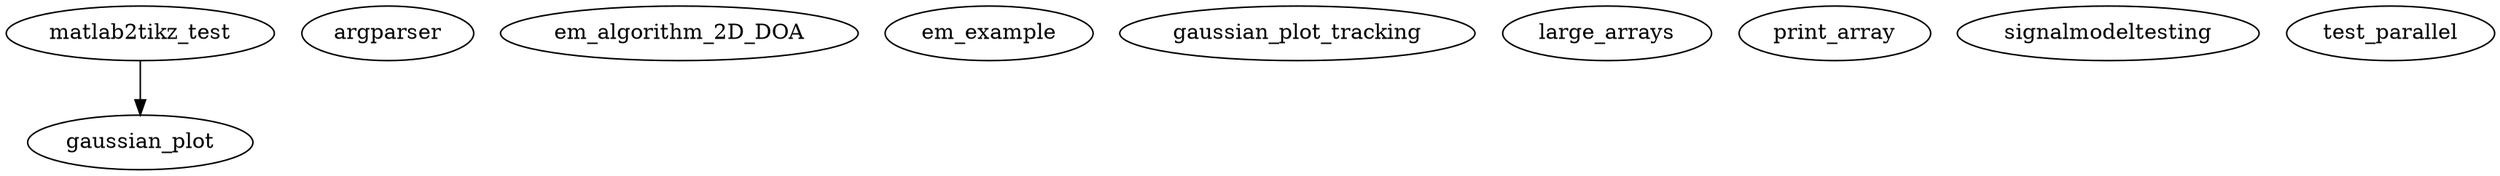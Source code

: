 /* Created by mdot for Matlab */
digraph m2html {
  matlab2tikz_test -> gaussian_plot;

  argparser [URL="argparser.html"];
  em_algorithm_2D_DOA [URL="em_algorithm_2D_DOA.html"];
  em_example [URL="em_example.html"];
  gaussian_plot [URL="gaussian_plot.html"];
  gaussian_plot_tracking [URL="gaussian_plot_tracking.html"];
  large_arrays [URL="large_arrays.html"];
  matlab2tikz_test [URL="matlab2tikz_test.html"];
  print_array [URL="print_array.html"];
  signalmodeltesting [URL="signalmodeltesting.html"];
  test_parallel [URL="test_parallel.html"];
}